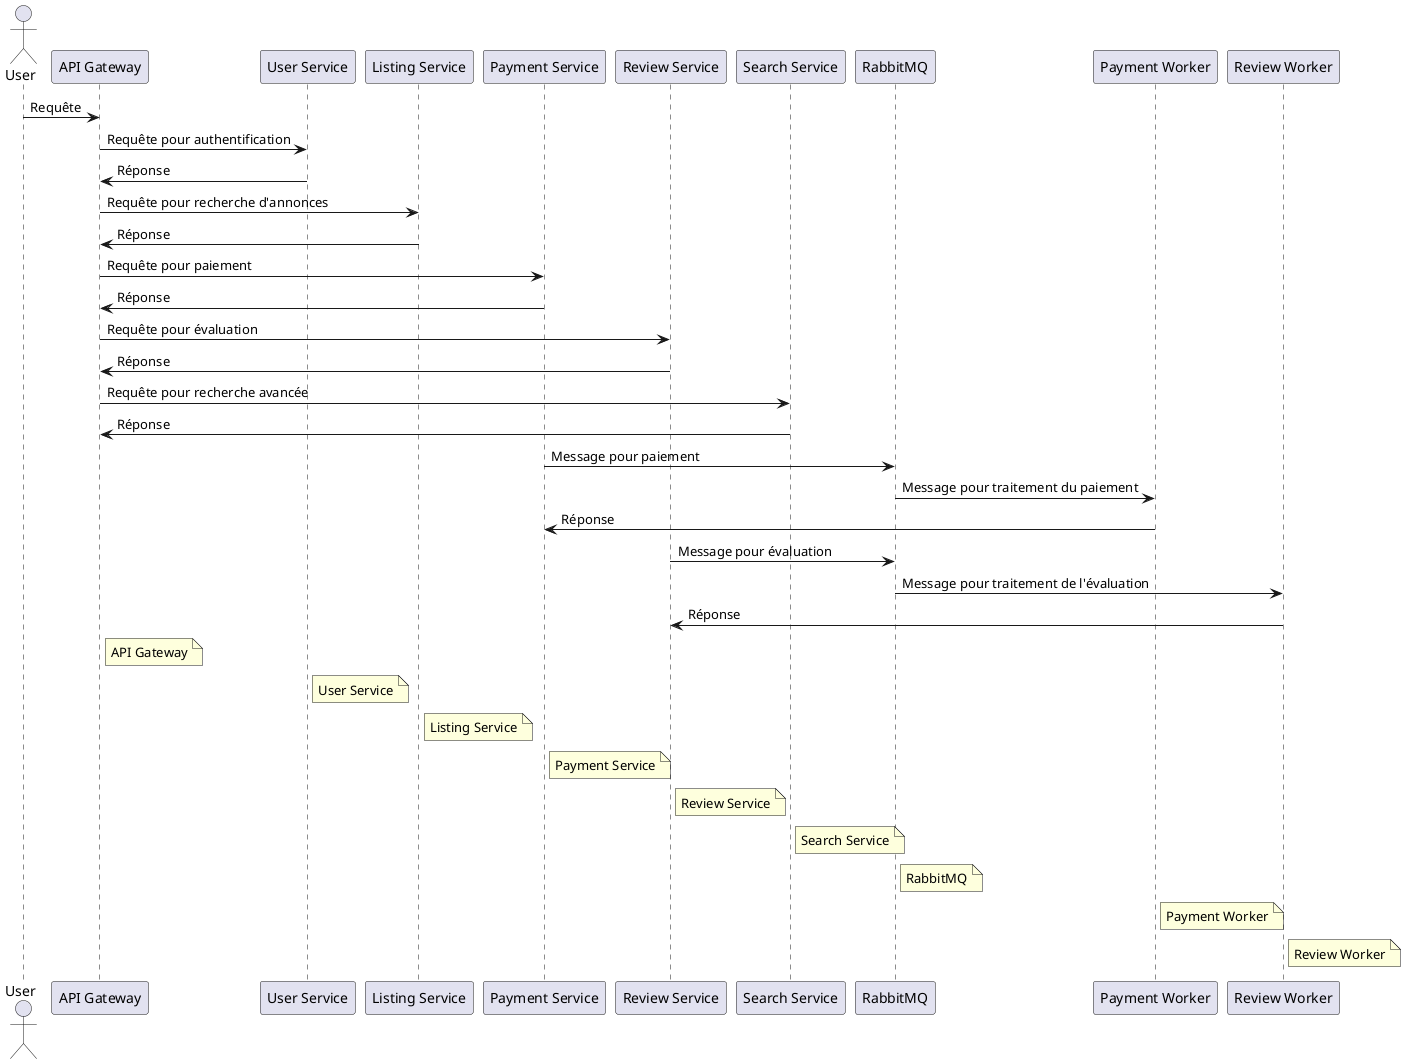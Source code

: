 @startuml
actor User

participant "API Gateway" as api_gateway
participant "User Service" as user_service
participant "Listing Service" as listing_service
participant "Payment Service" as payment_service
participant "Review Service" as review_service
participant "Search Service" as search_service
participant "RabbitMQ" as rabbitmq
participant "Payment Worker" as payment_worker
participant "Review Worker" as review_worker

User -> api_gateway: Requête
api_gateway -> user_service: Requête pour authentification
user_service -> api_gateway: Réponse
api_gateway -> listing_service: Requête pour recherche d'annonces
listing_service -> api_gateway: Réponse
api_gateway -> payment_service: Requête pour paiement
payment_service -> api_gateway: Réponse
api_gateway -> review_service: Requête pour évaluation
review_service -> api_gateway: Réponse
api_gateway -> search_service: Requête pour recherche avancée
search_service -> api_gateway: Réponse

payment_service -> rabbitmq: Message pour paiement
rabbitmq -> payment_worker: Message pour traitement du paiement
payment_worker -> payment_service: Réponse

review_service -> rabbitmq: Message pour évaluation
rabbitmq -> review_worker: Message pour traitement de l'évaluation
review_worker -> review_service: Réponse

note right of api_gateway
  API Gateway
end note

note right of user_service
  User Service
end note

note right of listing_service
  Listing Service
end note

note right of payment_service
  Payment Service
end note

note right of review_service
  Review Service
end note

note right of search_service
  Search Service
end note

note right of rabbitmq
  RabbitMQ
end note

note right of payment_worker
  Payment Worker
end note

note right of review_worker
  Review Worker
end note
@enduml
